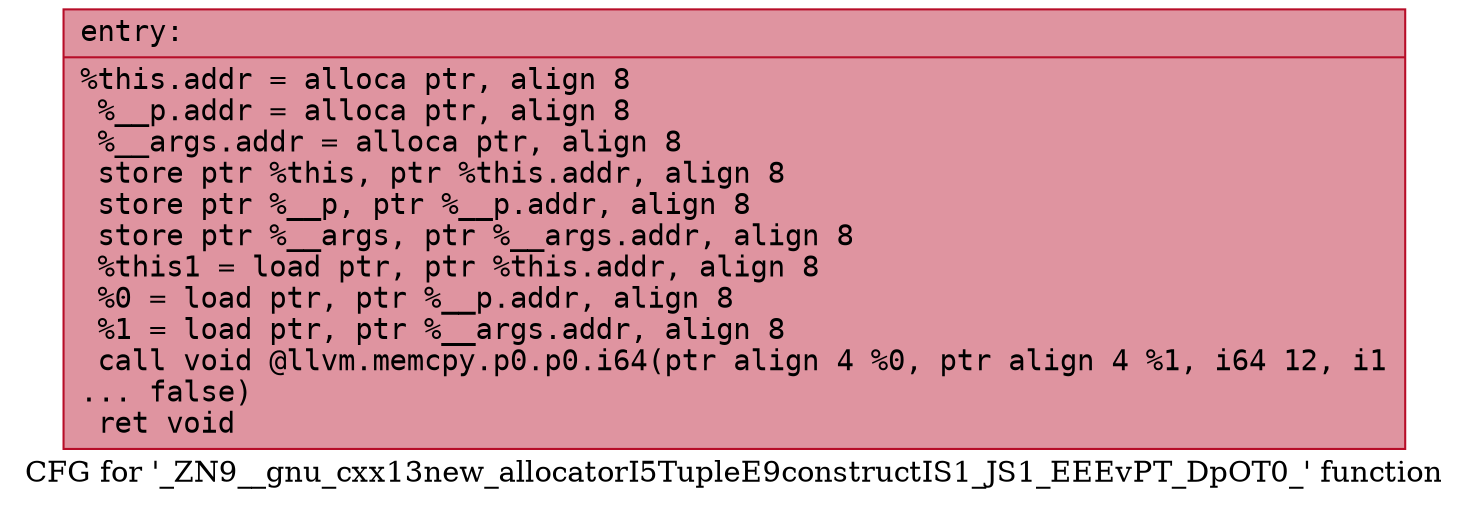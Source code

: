 digraph "CFG for '_ZN9__gnu_cxx13new_allocatorI5TupleE9constructIS1_JS1_EEEvPT_DpOT0_' function" {
	label="CFG for '_ZN9__gnu_cxx13new_allocatorI5TupleE9constructIS1_JS1_EEEvPT_DpOT0_' function";

	Node0x55c6063a7870 [shape=record,color="#b70d28ff", style=filled, fillcolor="#b70d2870" fontname="Courier",label="{entry:\l|  %this.addr = alloca ptr, align 8\l  %__p.addr = alloca ptr, align 8\l  %__args.addr = alloca ptr, align 8\l  store ptr %this, ptr %this.addr, align 8\l  store ptr %__p, ptr %__p.addr, align 8\l  store ptr %__args, ptr %__args.addr, align 8\l  %this1 = load ptr, ptr %this.addr, align 8\l  %0 = load ptr, ptr %__p.addr, align 8\l  %1 = load ptr, ptr %__args.addr, align 8\l  call void @llvm.memcpy.p0.p0.i64(ptr align 4 %0, ptr align 4 %1, i64 12, i1\l... false)\l  ret void\l}"];
}
